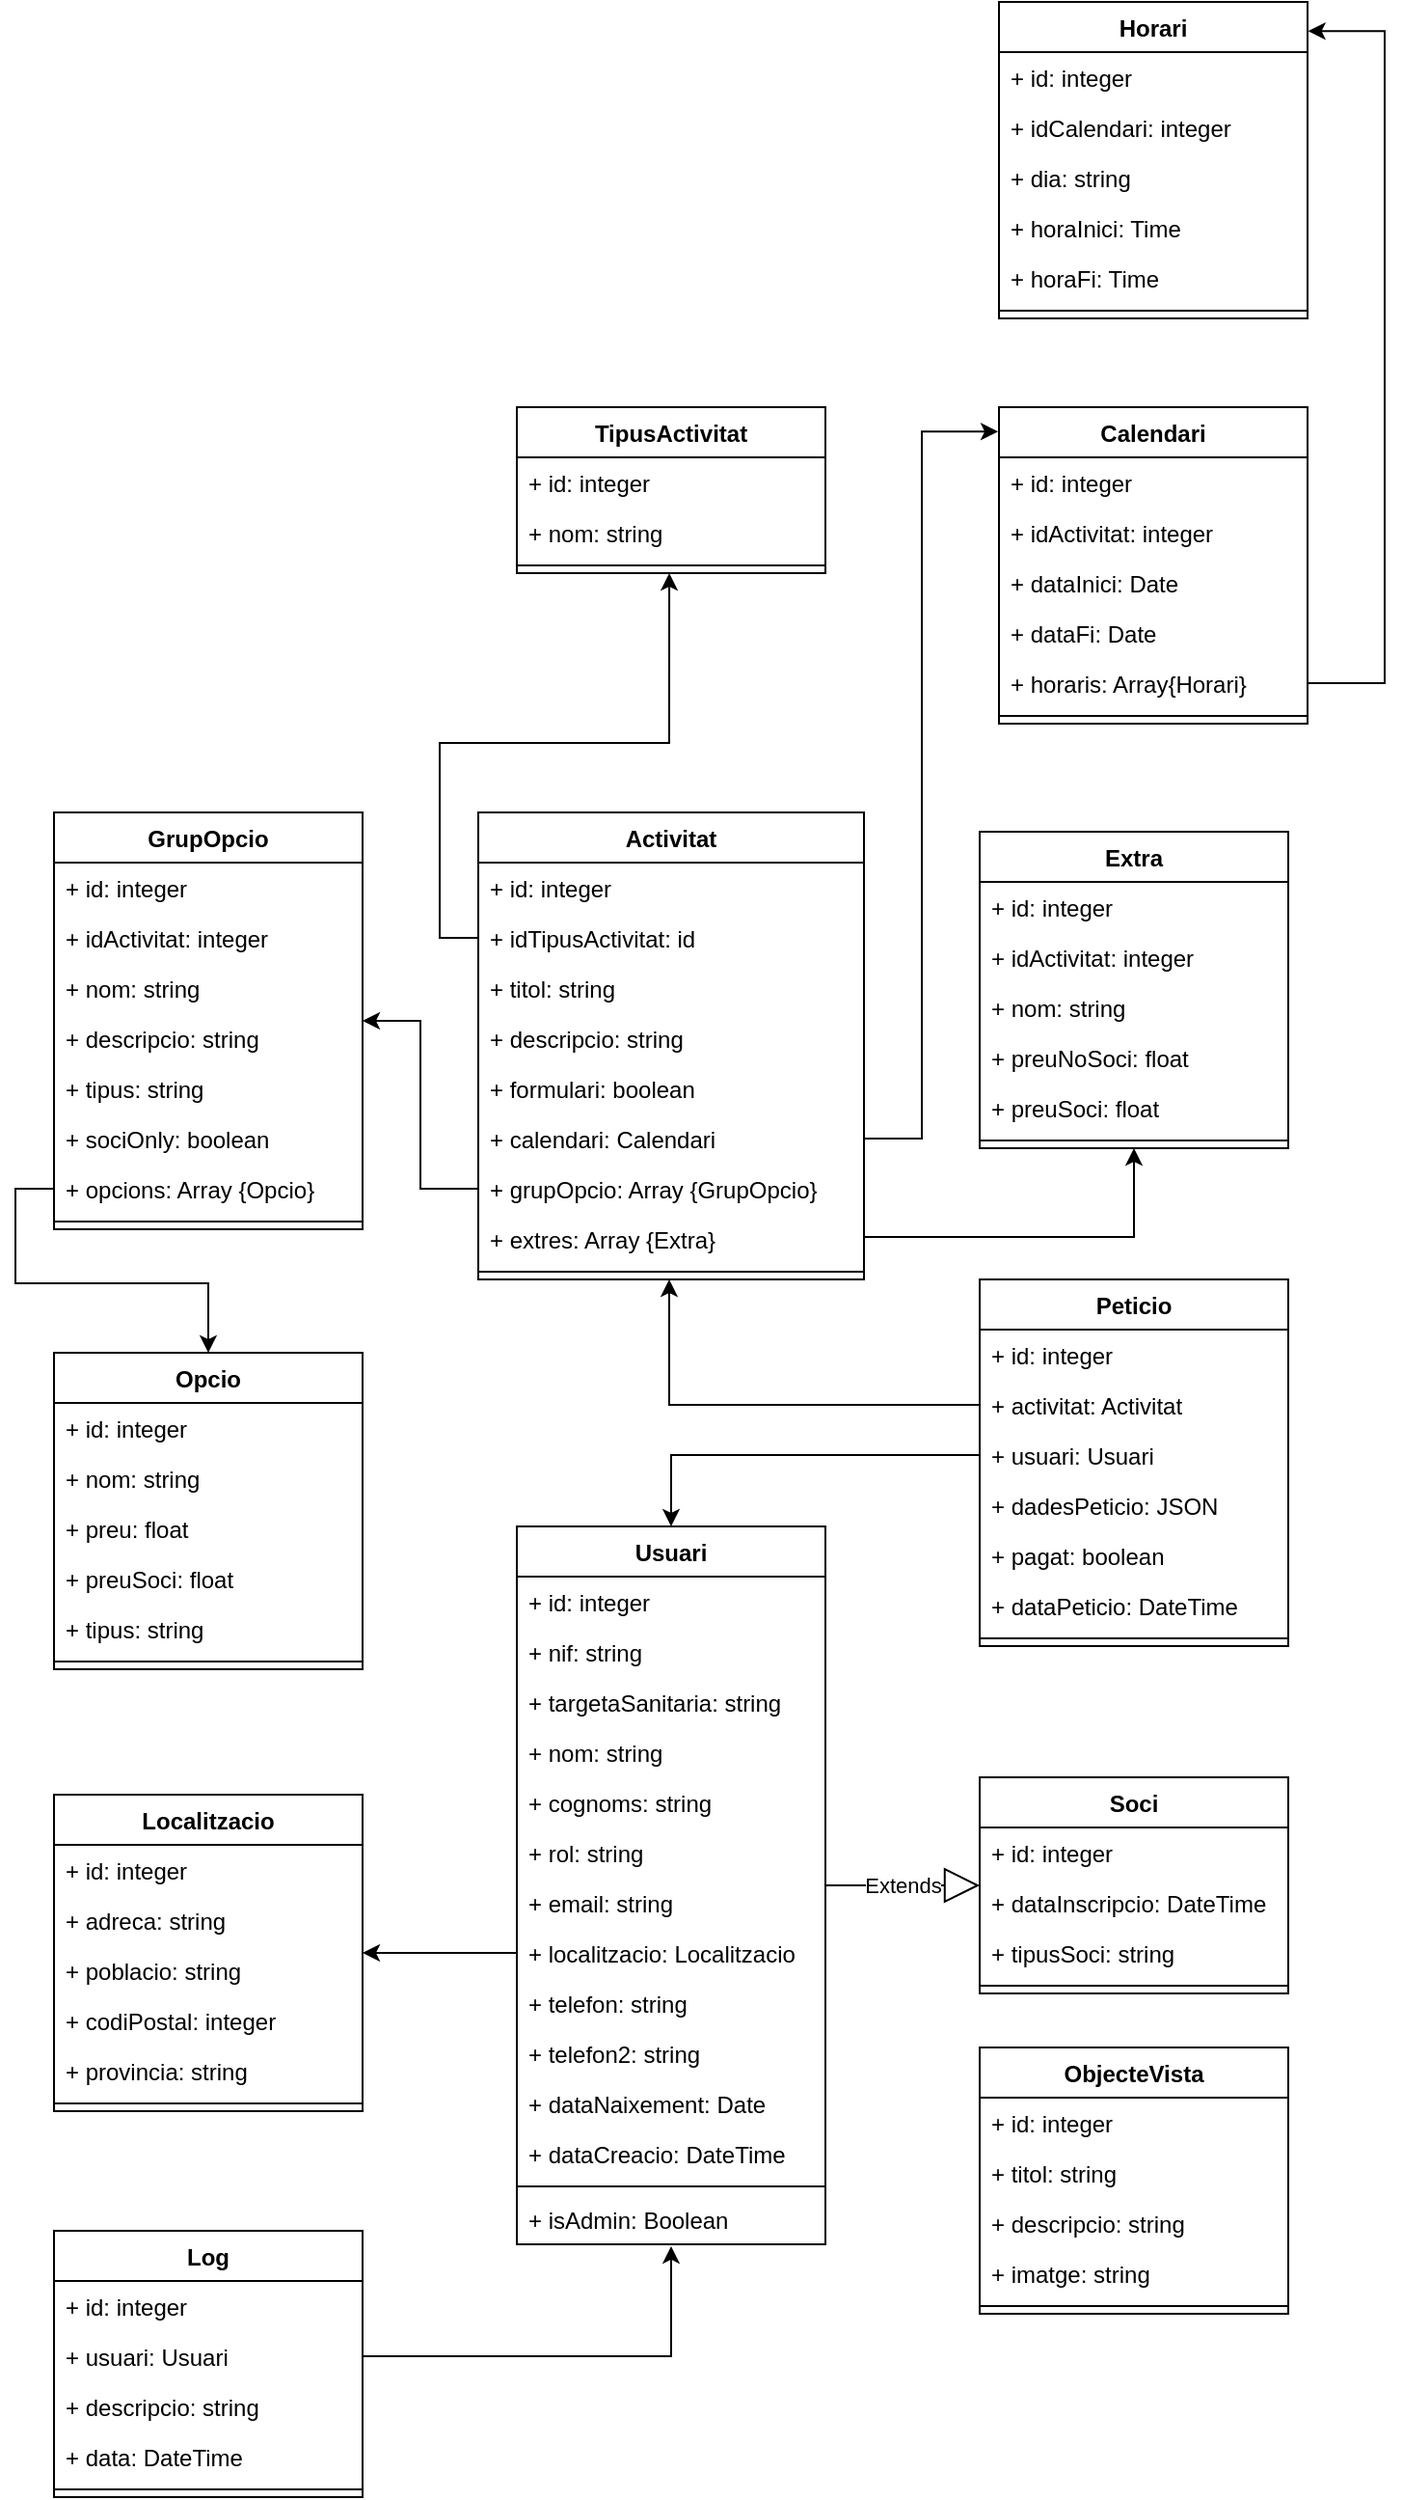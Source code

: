 <mxfile version="13.9.9" type="device"><diagram id="C5RBs43oDa-KdzZeNtuy" name="Page-1"><mxGraphModel dx="868" dy="1679" grid="1" gridSize="10" guides="1" tooltips="1" connect="1" arrows="1" fold="1" page="1" pageScale="1" pageWidth="827" pageHeight="1169" math="0" shadow="0"><root><mxCell id="WIyWlLk6GJQsqaUBKTNV-0"/><mxCell id="WIyWlLk6GJQsqaUBKTNV-1" parent="WIyWlLk6GJQsqaUBKTNV-0"/><mxCell id="FB5TcVl0J4uMK6HYRzBy-0" value="Usuari" style="swimlane;fontStyle=1;align=center;verticalAlign=top;childLayout=stackLayout;horizontal=1;startSize=26;horizontalStack=0;resizeParent=1;resizeParentMax=0;resizeLast=0;collapsible=1;marginBottom=0;" parent="WIyWlLk6GJQsqaUBKTNV-1" vertex="1"><mxGeometry x="310" y="220" width="160" height="372" as="geometry"/></mxCell><mxCell id="FB5TcVl0J4uMK6HYRzBy-1" value="+ id: integer" style="text;strokeColor=none;fillColor=none;align=left;verticalAlign=top;spacingLeft=4;spacingRight=4;overflow=hidden;rotatable=0;points=[[0,0.5],[1,0.5]];portConstraint=eastwest;" parent="FB5TcVl0J4uMK6HYRzBy-0" vertex="1"><mxGeometry y="26" width="160" height="26" as="geometry"/></mxCell><mxCell id="0hlIqBvC1NR41ftNP_-T-0" value="+ nif: string" style="text;strokeColor=none;fillColor=none;align=left;verticalAlign=top;spacingLeft=4;spacingRight=4;overflow=hidden;rotatable=0;points=[[0,0.5],[1,0.5]];portConstraint=eastwest;" vertex="1" parent="FB5TcVl0J4uMK6HYRzBy-0"><mxGeometry y="52" width="160" height="26" as="geometry"/></mxCell><mxCell id="0hlIqBvC1NR41ftNP_-T-2" value="+ targetaSanitaria: string" style="text;strokeColor=none;fillColor=none;align=left;verticalAlign=top;spacingLeft=4;spacingRight=4;overflow=hidden;rotatable=0;points=[[0,0.5],[1,0.5]];portConstraint=eastwest;" vertex="1" parent="FB5TcVl0J4uMK6HYRzBy-0"><mxGeometry y="78" width="160" height="26" as="geometry"/></mxCell><mxCell id="0hlIqBvC1NR41ftNP_-T-1" value="+ nom: string" style="text;strokeColor=none;fillColor=none;align=left;verticalAlign=top;spacingLeft=4;spacingRight=4;overflow=hidden;rotatable=0;points=[[0,0.5],[1,0.5]];portConstraint=eastwest;" vertex="1" parent="FB5TcVl0J4uMK6HYRzBy-0"><mxGeometry y="104" width="160" height="26" as="geometry"/></mxCell><mxCell id="0hlIqBvC1NR41ftNP_-T-3" value="+ cognoms: string" style="text;strokeColor=none;fillColor=none;align=left;verticalAlign=top;spacingLeft=4;spacingRight=4;overflow=hidden;rotatable=0;points=[[0,0.5],[1,0.5]];portConstraint=eastwest;" vertex="1" parent="FB5TcVl0J4uMK6HYRzBy-0"><mxGeometry y="130" width="160" height="26" as="geometry"/></mxCell><mxCell id="0hlIqBvC1NR41ftNP_-T-9" value="+ rol: string" style="text;strokeColor=none;fillColor=none;align=left;verticalAlign=top;spacingLeft=4;spacingRight=4;overflow=hidden;rotatable=0;points=[[0,0.5],[1,0.5]];portConstraint=eastwest;" vertex="1" parent="FB5TcVl0J4uMK6HYRzBy-0"><mxGeometry y="156" width="160" height="26" as="geometry"/></mxCell><mxCell id="0hlIqBvC1NR41ftNP_-T-10" value="+ email: string" style="text;strokeColor=none;fillColor=none;align=left;verticalAlign=top;spacingLeft=4;spacingRight=4;overflow=hidden;rotatable=0;points=[[0,0.5],[1,0.5]];portConstraint=eastwest;" vertex="1" parent="FB5TcVl0J4uMK6HYRzBy-0"><mxGeometry y="182" width="160" height="26" as="geometry"/></mxCell><mxCell id="0hlIqBvC1NR41ftNP_-T-4" value="+ localitzacio: Localitzacio" style="text;strokeColor=none;fillColor=none;align=left;verticalAlign=top;spacingLeft=4;spacingRight=4;overflow=hidden;rotatable=0;points=[[0,0.5],[1,0.5]];portConstraint=eastwest;" vertex="1" parent="FB5TcVl0J4uMK6HYRzBy-0"><mxGeometry y="208" width="160" height="26" as="geometry"/></mxCell><mxCell id="0hlIqBvC1NR41ftNP_-T-5" value="+ telefon: string" style="text;strokeColor=none;fillColor=none;align=left;verticalAlign=top;spacingLeft=4;spacingRight=4;overflow=hidden;rotatable=0;points=[[0,0.5],[1,0.5]];portConstraint=eastwest;" vertex="1" parent="FB5TcVl0J4uMK6HYRzBy-0"><mxGeometry y="234" width="160" height="26" as="geometry"/></mxCell><mxCell id="0hlIqBvC1NR41ftNP_-T-6" value="+ telefon2: string" style="text;strokeColor=none;fillColor=none;align=left;verticalAlign=top;spacingLeft=4;spacingRight=4;overflow=hidden;rotatable=0;points=[[0,0.5],[1,0.5]];portConstraint=eastwest;" vertex="1" parent="FB5TcVl0J4uMK6HYRzBy-0"><mxGeometry y="260" width="160" height="26" as="geometry"/></mxCell><mxCell id="0hlIqBvC1NR41ftNP_-T-7" value="+ dataNaixement: Date" style="text;strokeColor=none;fillColor=none;align=left;verticalAlign=top;spacingLeft=4;spacingRight=4;overflow=hidden;rotatable=0;points=[[0,0.5],[1,0.5]];portConstraint=eastwest;" vertex="1" parent="FB5TcVl0J4uMK6HYRzBy-0"><mxGeometry y="286" width="160" height="26" as="geometry"/></mxCell><mxCell id="0hlIqBvC1NR41ftNP_-T-8" value="+ dataCreacio: DateTime" style="text;strokeColor=none;fillColor=none;align=left;verticalAlign=top;spacingLeft=4;spacingRight=4;overflow=hidden;rotatable=0;points=[[0,0.5],[1,0.5]];portConstraint=eastwest;" vertex="1" parent="FB5TcVl0J4uMK6HYRzBy-0"><mxGeometry y="312" width="160" height="26" as="geometry"/></mxCell><mxCell id="FB5TcVl0J4uMK6HYRzBy-2" value="" style="line;strokeWidth=1;fillColor=none;align=left;verticalAlign=middle;spacingTop=-1;spacingLeft=3;spacingRight=3;rotatable=0;labelPosition=right;points=[];portConstraint=eastwest;" parent="FB5TcVl0J4uMK6HYRzBy-0" vertex="1"><mxGeometry y="338" width="160" height="8" as="geometry"/></mxCell><mxCell id="0hlIqBvC1NR41ftNP_-T-11" value="+ isAdmin: Boolean" style="text;strokeColor=none;fillColor=none;align=left;verticalAlign=top;spacingLeft=4;spacingRight=4;overflow=hidden;rotatable=0;points=[[0,0.5],[1,0.5]];portConstraint=eastwest;" vertex="1" parent="FB5TcVl0J4uMK6HYRzBy-0"><mxGeometry y="346" width="160" height="26" as="geometry"/></mxCell><mxCell id="0hlIqBvC1NR41ftNP_-T-12" value="Localitzacio" style="swimlane;fontStyle=1;align=center;verticalAlign=top;childLayout=stackLayout;horizontal=1;startSize=26;horizontalStack=0;resizeParent=1;resizeParentMax=0;resizeLast=0;collapsible=1;marginBottom=0;" vertex="1" parent="WIyWlLk6GJQsqaUBKTNV-1"><mxGeometry x="70" y="359" width="160" height="164" as="geometry"/></mxCell><mxCell id="0hlIqBvC1NR41ftNP_-T-13" value="+ id: integer" style="text;strokeColor=none;fillColor=none;align=left;verticalAlign=top;spacingLeft=4;spacingRight=4;overflow=hidden;rotatable=0;points=[[0,0.5],[1,0.5]];portConstraint=eastwest;" vertex="1" parent="0hlIqBvC1NR41ftNP_-T-12"><mxGeometry y="26" width="160" height="26" as="geometry"/></mxCell><mxCell id="0hlIqBvC1NR41ftNP_-T-17" value="+ adreca: string" style="text;strokeColor=none;fillColor=none;align=left;verticalAlign=top;spacingLeft=4;spacingRight=4;overflow=hidden;rotatable=0;points=[[0,0.5],[1,0.5]];portConstraint=eastwest;" vertex="1" parent="0hlIqBvC1NR41ftNP_-T-12"><mxGeometry y="52" width="160" height="26" as="geometry"/></mxCell><mxCell id="0hlIqBvC1NR41ftNP_-T-21" value="+ poblacio: string" style="text;strokeColor=none;fillColor=none;align=left;verticalAlign=top;spacingLeft=4;spacingRight=4;overflow=hidden;rotatable=0;points=[[0,0.5],[1,0.5]];portConstraint=eastwest;" vertex="1" parent="0hlIqBvC1NR41ftNP_-T-12"><mxGeometry y="78" width="160" height="26" as="geometry"/></mxCell><mxCell id="0hlIqBvC1NR41ftNP_-T-22" value="+ codiPostal: integer " style="text;strokeColor=none;fillColor=none;align=left;verticalAlign=top;spacingLeft=4;spacingRight=4;overflow=hidden;rotatable=0;points=[[0,0.5],[1,0.5]];portConstraint=eastwest;" vertex="1" parent="0hlIqBvC1NR41ftNP_-T-12"><mxGeometry y="104" width="160" height="26" as="geometry"/></mxCell><mxCell id="0hlIqBvC1NR41ftNP_-T-23" value="+ provincia: string" style="text;strokeColor=none;fillColor=none;align=left;verticalAlign=top;spacingLeft=4;spacingRight=4;overflow=hidden;rotatable=0;points=[[0,0.5],[1,0.5]];portConstraint=eastwest;" vertex="1" parent="0hlIqBvC1NR41ftNP_-T-12"><mxGeometry y="130" width="160" height="26" as="geometry"/></mxCell><mxCell id="0hlIqBvC1NR41ftNP_-T-25" value="" style="line;strokeWidth=1;fillColor=none;align=left;verticalAlign=middle;spacingTop=-1;spacingLeft=3;spacingRight=3;rotatable=0;labelPosition=right;points=[];portConstraint=eastwest;" vertex="1" parent="0hlIqBvC1NR41ftNP_-T-12"><mxGeometry y="156" width="160" height="8" as="geometry"/></mxCell><mxCell id="0hlIqBvC1NR41ftNP_-T-27" value="" style="endArrow=classic;html=1;" edge="1" parent="WIyWlLk6GJQsqaUBKTNV-1" source="0hlIqBvC1NR41ftNP_-T-4" target="0hlIqBvC1NR41ftNP_-T-12"><mxGeometry width="50" height="50" relative="1" as="geometry"><mxPoint x="450" y="560" as="sourcePoint"/><mxPoint x="500" y="510" as="targetPoint"/></mxGeometry></mxCell><mxCell id="0hlIqBvC1NR41ftNP_-T-28" value="Peticio" style="swimlane;fontStyle=1;align=center;verticalAlign=top;childLayout=stackLayout;horizontal=1;startSize=26;horizontalStack=0;resizeParent=1;resizeParentMax=0;resizeLast=0;collapsible=1;marginBottom=0;" vertex="1" parent="WIyWlLk6GJQsqaUBKTNV-1"><mxGeometry x="550" y="92" width="160" height="190" as="geometry"/></mxCell><mxCell id="0hlIqBvC1NR41ftNP_-T-29" value="+ id: integer" style="text;strokeColor=none;fillColor=none;align=left;verticalAlign=top;spacingLeft=4;spacingRight=4;overflow=hidden;rotatable=0;points=[[0,0.5],[1,0.5]];portConstraint=eastwest;" vertex="1" parent="0hlIqBvC1NR41ftNP_-T-28"><mxGeometry y="26" width="160" height="26" as="geometry"/></mxCell><mxCell id="0hlIqBvC1NR41ftNP_-T-31" value="+ activitat: Activitat" style="text;strokeColor=none;fillColor=none;align=left;verticalAlign=top;spacingLeft=4;spacingRight=4;overflow=hidden;rotatable=0;points=[[0,0.5],[1,0.5]];portConstraint=eastwest;" vertex="1" parent="0hlIqBvC1NR41ftNP_-T-28"><mxGeometry y="52" width="160" height="26" as="geometry"/></mxCell><mxCell id="0hlIqBvC1NR41ftNP_-T-30" value="+ usuari: Usuari" style="text;strokeColor=none;fillColor=none;align=left;verticalAlign=top;spacingLeft=4;spacingRight=4;overflow=hidden;rotatable=0;points=[[0,0.5],[1,0.5]];portConstraint=eastwest;" vertex="1" parent="0hlIqBvC1NR41ftNP_-T-28"><mxGeometry y="78" width="160" height="26" as="geometry"/></mxCell><mxCell id="0hlIqBvC1NR41ftNP_-T-32" value="+ dadesPeticio: JSON" style="text;strokeColor=none;fillColor=none;align=left;verticalAlign=top;spacingLeft=4;spacingRight=4;overflow=hidden;rotatable=0;points=[[0,0.5],[1,0.5]];portConstraint=eastwest;" vertex="1" parent="0hlIqBvC1NR41ftNP_-T-28"><mxGeometry y="104" width="160" height="26" as="geometry"/></mxCell><mxCell id="0hlIqBvC1NR41ftNP_-T-42" value="+ pagat: boolean" style="text;strokeColor=none;fillColor=none;align=left;verticalAlign=top;spacingLeft=4;spacingRight=4;overflow=hidden;rotatable=0;points=[[0,0.5],[1,0.5]];portConstraint=eastwest;" vertex="1" parent="0hlIqBvC1NR41ftNP_-T-28"><mxGeometry y="130" width="160" height="26" as="geometry"/></mxCell><mxCell id="0hlIqBvC1NR41ftNP_-T-33" value="+ dataPeticio: DateTime" style="text;strokeColor=none;fillColor=none;align=left;verticalAlign=top;spacingLeft=4;spacingRight=4;overflow=hidden;rotatable=0;points=[[0,0.5],[1,0.5]];portConstraint=eastwest;" vertex="1" parent="0hlIqBvC1NR41ftNP_-T-28"><mxGeometry y="156" width="160" height="26" as="geometry"/></mxCell><mxCell id="0hlIqBvC1NR41ftNP_-T-34" value="" style="line;strokeWidth=1;fillColor=none;align=left;verticalAlign=middle;spacingTop=-1;spacingLeft=3;spacingRight=3;rotatable=0;labelPosition=right;points=[];portConstraint=eastwest;" vertex="1" parent="0hlIqBvC1NR41ftNP_-T-28"><mxGeometry y="182" width="160" height="8" as="geometry"/></mxCell><mxCell id="0hlIqBvC1NR41ftNP_-T-35" value="Opcio" style="swimlane;fontStyle=1;align=center;verticalAlign=top;childLayout=stackLayout;horizontal=1;startSize=26;horizontalStack=0;resizeParent=1;resizeParentMax=0;resizeLast=0;collapsible=1;marginBottom=0;" vertex="1" parent="WIyWlLk6GJQsqaUBKTNV-1"><mxGeometry x="70" y="130" width="160" height="164" as="geometry"/></mxCell><mxCell id="0hlIqBvC1NR41ftNP_-T-36" value="+ id: integer" style="text;strokeColor=none;fillColor=none;align=left;verticalAlign=top;spacingLeft=4;spacingRight=4;overflow=hidden;rotatable=0;points=[[0,0.5],[1,0.5]];portConstraint=eastwest;" vertex="1" parent="0hlIqBvC1NR41ftNP_-T-35"><mxGeometry y="26" width="160" height="26" as="geometry"/></mxCell><mxCell id="0hlIqBvC1NR41ftNP_-T-37" value="+ nom: string" style="text;strokeColor=none;fillColor=none;align=left;verticalAlign=top;spacingLeft=4;spacingRight=4;overflow=hidden;rotatable=0;points=[[0,0.5],[1,0.5]];portConstraint=eastwest;" vertex="1" parent="0hlIqBvC1NR41ftNP_-T-35"><mxGeometry y="52" width="160" height="26" as="geometry"/></mxCell><mxCell id="0hlIqBvC1NR41ftNP_-T-38" value="+ preu: float" style="text;strokeColor=none;fillColor=none;align=left;verticalAlign=top;spacingLeft=4;spacingRight=4;overflow=hidden;rotatable=0;points=[[0,0.5],[1,0.5]];portConstraint=eastwest;" vertex="1" parent="0hlIqBvC1NR41ftNP_-T-35"><mxGeometry y="78" width="160" height="26" as="geometry"/></mxCell><mxCell id="0hlIqBvC1NR41ftNP_-T-39" value="+ preuSoci: float" style="text;strokeColor=none;fillColor=none;align=left;verticalAlign=top;spacingLeft=4;spacingRight=4;overflow=hidden;rotatable=0;points=[[0,0.5],[1,0.5]];portConstraint=eastwest;" vertex="1" parent="0hlIqBvC1NR41ftNP_-T-35"><mxGeometry y="104" width="160" height="26" as="geometry"/></mxCell><mxCell id="0hlIqBvC1NR41ftNP_-T-40" value="+ tipus: string" style="text;strokeColor=none;fillColor=none;align=left;verticalAlign=top;spacingLeft=4;spacingRight=4;overflow=hidden;rotatable=0;points=[[0,0.5],[1,0.5]];portConstraint=eastwest;" vertex="1" parent="0hlIqBvC1NR41ftNP_-T-35"><mxGeometry y="130" width="160" height="26" as="geometry"/></mxCell><mxCell id="0hlIqBvC1NR41ftNP_-T-41" value="" style="line;strokeWidth=1;fillColor=none;align=left;verticalAlign=middle;spacingTop=-1;spacingLeft=3;spacingRight=3;rotatable=0;labelPosition=right;points=[];portConstraint=eastwest;" vertex="1" parent="0hlIqBvC1NR41ftNP_-T-35"><mxGeometry y="156" width="160" height="8" as="geometry"/></mxCell><mxCell id="0hlIqBvC1NR41ftNP_-T-43" value="Log" style="swimlane;fontStyle=1;align=center;verticalAlign=top;childLayout=stackLayout;horizontal=1;startSize=26;horizontalStack=0;resizeParent=1;resizeParentMax=0;resizeLast=0;collapsible=1;marginBottom=0;" vertex="1" parent="WIyWlLk6GJQsqaUBKTNV-1"><mxGeometry x="70" y="585" width="160" height="138" as="geometry"/></mxCell><mxCell id="0hlIqBvC1NR41ftNP_-T-44" value="+ id: integer" style="text;strokeColor=none;fillColor=none;align=left;verticalAlign=top;spacingLeft=4;spacingRight=4;overflow=hidden;rotatable=0;points=[[0,0.5],[1,0.5]];portConstraint=eastwest;" vertex="1" parent="0hlIqBvC1NR41ftNP_-T-43"><mxGeometry y="26" width="160" height="26" as="geometry"/></mxCell><mxCell id="0hlIqBvC1NR41ftNP_-T-45" value="+ usuari: Usuari" style="text;strokeColor=none;fillColor=none;align=left;verticalAlign=top;spacingLeft=4;spacingRight=4;overflow=hidden;rotatable=0;points=[[0,0.5],[1,0.5]];portConstraint=eastwest;" vertex="1" parent="0hlIqBvC1NR41ftNP_-T-43"><mxGeometry y="52" width="160" height="26" as="geometry"/></mxCell><mxCell id="0hlIqBvC1NR41ftNP_-T-46" value="+ descripcio: string" style="text;strokeColor=none;fillColor=none;align=left;verticalAlign=top;spacingLeft=4;spacingRight=4;overflow=hidden;rotatable=0;points=[[0,0.5],[1,0.5]];portConstraint=eastwest;" vertex="1" parent="0hlIqBvC1NR41ftNP_-T-43"><mxGeometry y="78" width="160" height="26" as="geometry"/></mxCell><mxCell id="0hlIqBvC1NR41ftNP_-T-47" value="+ data: DateTime" style="text;strokeColor=none;fillColor=none;align=left;verticalAlign=top;spacingLeft=4;spacingRight=4;overflow=hidden;rotatable=0;points=[[0,0.5],[1,0.5]];portConstraint=eastwest;" vertex="1" parent="0hlIqBvC1NR41ftNP_-T-43"><mxGeometry y="104" width="160" height="26" as="geometry"/></mxCell><mxCell id="0hlIqBvC1NR41ftNP_-T-49" value="" style="line;strokeWidth=1;fillColor=none;align=left;verticalAlign=middle;spacingTop=-1;spacingLeft=3;spacingRight=3;rotatable=0;labelPosition=right;points=[];portConstraint=eastwest;" vertex="1" parent="0hlIqBvC1NR41ftNP_-T-43"><mxGeometry y="130" width="160" height="8" as="geometry"/></mxCell><mxCell id="0hlIqBvC1NR41ftNP_-T-52" value="Soci" style="swimlane;fontStyle=1;align=center;verticalAlign=top;childLayout=stackLayout;horizontal=1;startSize=26;horizontalStack=0;resizeParent=1;resizeParentMax=0;resizeLast=0;collapsible=1;marginBottom=0;" vertex="1" parent="WIyWlLk6GJQsqaUBKTNV-1"><mxGeometry x="550" y="350" width="160" height="112" as="geometry"/></mxCell><mxCell id="0hlIqBvC1NR41ftNP_-T-53" value="+ id: integer" style="text;strokeColor=none;fillColor=none;align=left;verticalAlign=top;spacingLeft=4;spacingRight=4;overflow=hidden;rotatable=0;points=[[0,0.5],[1,0.5]];portConstraint=eastwest;" vertex="1" parent="0hlIqBvC1NR41ftNP_-T-52"><mxGeometry y="26" width="160" height="26" as="geometry"/></mxCell><mxCell id="0hlIqBvC1NR41ftNP_-T-54" value="+ dataInscripcio: DateTime" style="text;strokeColor=none;fillColor=none;align=left;verticalAlign=top;spacingLeft=4;spacingRight=4;overflow=hidden;rotatable=0;points=[[0,0.5],[1,0.5]];portConstraint=eastwest;" vertex="1" parent="0hlIqBvC1NR41ftNP_-T-52"><mxGeometry y="52" width="160" height="26" as="geometry"/></mxCell><mxCell id="0hlIqBvC1NR41ftNP_-T-55" value="+ tipusSoci: string" style="text;strokeColor=none;fillColor=none;align=left;verticalAlign=top;spacingLeft=4;spacingRight=4;overflow=hidden;rotatable=0;points=[[0,0.5],[1,0.5]];portConstraint=eastwest;" vertex="1" parent="0hlIqBvC1NR41ftNP_-T-52"><mxGeometry y="78" width="160" height="26" as="geometry"/></mxCell><mxCell id="0hlIqBvC1NR41ftNP_-T-57" value="" style="line;strokeWidth=1;fillColor=none;align=left;verticalAlign=middle;spacingTop=-1;spacingLeft=3;spacingRight=3;rotatable=0;labelPosition=right;points=[];portConstraint=eastwest;" vertex="1" parent="0hlIqBvC1NR41ftNP_-T-52"><mxGeometry y="104" width="160" height="8" as="geometry"/></mxCell><mxCell id="0hlIqBvC1NR41ftNP_-T-58" value="Extends" style="endArrow=block;endSize=16;endFill=0;html=1;" edge="1" parent="WIyWlLk6GJQsqaUBKTNV-1" source="FB5TcVl0J4uMK6HYRzBy-0" target="0hlIqBvC1NR41ftNP_-T-52"><mxGeometry width="160" relative="1" as="geometry"><mxPoint x="490" y="330" as="sourcePoint"/><mxPoint x="650" y="330" as="targetPoint"/></mxGeometry></mxCell><mxCell id="0hlIqBvC1NR41ftNP_-T-59" value="ObjecteVista" style="swimlane;fontStyle=1;align=center;verticalAlign=top;childLayout=stackLayout;horizontal=1;startSize=26;horizontalStack=0;resizeParent=1;resizeParentMax=0;resizeLast=0;collapsible=1;marginBottom=0;" vertex="1" parent="WIyWlLk6GJQsqaUBKTNV-1"><mxGeometry x="550" y="490" width="160" height="138" as="geometry"/></mxCell><mxCell id="0hlIqBvC1NR41ftNP_-T-60" value="+ id: integer" style="text;strokeColor=none;fillColor=none;align=left;verticalAlign=top;spacingLeft=4;spacingRight=4;overflow=hidden;rotatable=0;points=[[0,0.5],[1,0.5]];portConstraint=eastwest;" vertex="1" parent="0hlIqBvC1NR41ftNP_-T-59"><mxGeometry y="26" width="160" height="26" as="geometry"/></mxCell><mxCell id="0hlIqBvC1NR41ftNP_-T-61" value="+ titol: string" style="text;strokeColor=none;fillColor=none;align=left;verticalAlign=top;spacingLeft=4;spacingRight=4;overflow=hidden;rotatable=0;points=[[0,0.5],[1,0.5]];portConstraint=eastwest;" vertex="1" parent="0hlIqBvC1NR41ftNP_-T-59"><mxGeometry y="52" width="160" height="26" as="geometry"/></mxCell><mxCell id="0hlIqBvC1NR41ftNP_-T-62" value="+ descripcio: string" style="text;strokeColor=none;fillColor=none;align=left;verticalAlign=top;spacingLeft=4;spacingRight=4;overflow=hidden;rotatable=0;points=[[0,0.5],[1,0.5]];portConstraint=eastwest;" vertex="1" parent="0hlIqBvC1NR41ftNP_-T-59"><mxGeometry y="78" width="160" height="26" as="geometry"/></mxCell><mxCell id="0hlIqBvC1NR41ftNP_-T-63" value="+ imatge: string" style="text;strokeColor=none;fillColor=none;align=left;verticalAlign=top;spacingLeft=4;spacingRight=4;overflow=hidden;rotatable=0;points=[[0,0.5],[1,0.5]];portConstraint=eastwest;" vertex="1" parent="0hlIqBvC1NR41ftNP_-T-59"><mxGeometry y="104" width="160" height="26" as="geometry"/></mxCell><mxCell id="0hlIqBvC1NR41ftNP_-T-64" value="" style="line;strokeWidth=1;fillColor=none;align=left;verticalAlign=middle;spacingTop=-1;spacingLeft=3;spacingRight=3;rotatable=0;labelPosition=right;points=[];portConstraint=eastwest;" vertex="1" parent="0hlIqBvC1NR41ftNP_-T-59"><mxGeometry y="130" width="160" height="8" as="geometry"/></mxCell><mxCell id="0hlIqBvC1NR41ftNP_-T-65" value="Activitat" style="swimlane;fontStyle=1;align=center;verticalAlign=top;childLayout=stackLayout;horizontal=1;startSize=26;horizontalStack=0;resizeParent=1;resizeParentMax=0;resizeLast=0;collapsible=1;marginBottom=0;" vertex="1" parent="WIyWlLk6GJQsqaUBKTNV-1"><mxGeometry x="290" y="-150" width="200" height="242" as="geometry"/></mxCell><mxCell id="0hlIqBvC1NR41ftNP_-T-66" value="+ id: integer" style="text;strokeColor=none;fillColor=none;align=left;verticalAlign=top;spacingLeft=4;spacingRight=4;overflow=hidden;rotatable=0;points=[[0,0.5],[1,0.5]];portConstraint=eastwest;" vertex="1" parent="0hlIqBvC1NR41ftNP_-T-65"><mxGeometry y="26" width="200" height="26" as="geometry"/></mxCell><mxCell id="0hlIqBvC1NR41ftNP_-T-67" value="+ idTipusActivitat: id" style="text;strokeColor=none;fillColor=none;align=left;verticalAlign=top;spacingLeft=4;spacingRight=4;overflow=hidden;rotatable=0;points=[[0,0.5],[1,0.5]];portConstraint=eastwest;" vertex="1" parent="0hlIqBvC1NR41ftNP_-T-65"><mxGeometry y="52" width="200" height="26" as="geometry"/></mxCell><mxCell id="0hlIqBvC1NR41ftNP_-T-68" value="+ titol: string" style="text;strokeColor=none;fillColor=none;align=left;verticalAlign=top;spacingLeft=4;spacingRight=4;overflow=hidden;rotatable=0;points=[[0,0.5],[1,0.5]];portConstraint=eastwest;" vertex="1" parent="0hlIqBvC1NR41ftNP_-T-65"><mxGeometry y="78" width="200" height="26" as="geometry"/></mxCell><mxCell id="0hlIqBvC1NR41ftNP_-T-69" value="+ descripcio: string" style="text;strokeColor=none;fillColor=none;align=left;verticalAlign=top;spacingLeft=4;spacingRight=4;overflow=hidden;rotatable=0;points=[[0,0.5],[1,0.5]];portConstraint=eastwest;" vertex="1" parent="0hlIqBvC1NR41ftNP_-T-65"><mxGeometry y="104" width="200" height="26" as="geometry"/></mxCell><mxCell id="0hlIqBvC1NR41ftNP_-T-70" value="+ formulari: boolean" style="text;strokeColor=none;fillColor=none;align=left;verticalAlign=top;spacingLeft=4;spacingRight=4;overflow=hidden;rotatable=0;points=[[0,0.5],[1,0.5]];portConstraint=eastwest;" vertex="1" parent="0hlIqBvC1NR41ftNP_-T-65"><mxGeometry y="130" width="200" height="26" as="geometry"/></mxCell><mxCell id="0hlIqBvC1NR41ftNP_-T-72" value="+ calendari: Calendari" style="text;strokeColor=none;fillColor=none;align=left;verticalAlign=top;spacingLeft=4;spacingRight=4;overflow=hidden;rotatable=0;points=[[0,0.5],[1,0.5]];portConstraint=eastwest;" vertex="1" parent="0hlIqBvC1NR41ftNP_-T-65"><mxGeometry y="156" width="200" height="26" as="geometry"/></mxCell><mxCell id="0hlIqBvC1NR41ftNP_-T-73" value="+ grupOpcio: Array {GrupOpcio}" style="text;strokeColor=none;fillColor=none;align=left;verticalAlign=top;spacingLeft=4;spacingRight=4;overflow=hidden;rotatable=0;points=[[0,0.5],[1,0.5]];portConstraint=eastwest;" vertex="1" parent="0hlIqBvC1NR41ftNP_-T-65"><mxGeometry y="182" width="200" height="26" as="geometry"/></mxCell><mxCell id="0hlIqBvC1NR41ftNP_-T-74" value="+ extres: Array {Extra}" style="text;strokeColor=none;fillColor=none;align=left;verticalAlign=top;spacingLeft=4;spacingRight=4;overflow=hidden;rotatable=0;points=[[0,0.5],[1,0.5]];portConstraint=eastwest;" vertex="1" parent="0hlIqBvC1NR41ftNP_-T-65"><mxGeometry y="208" width="200" height="26" as="geometry"/></mxCell><mxCell id="0hlIqBvC1NR41ftNP_-T-71" value="" style="line;strokeWidth=1;fillColor=none;align=left;verticalAlign=middle;spacingTop=-1;spacingLeft=3;spacingRight=3;rotatable=0;labelPosition=right;points=[];portConstraint=eastwest;" vertex="1" parent="0hlIqBvC1NR41ftNP_-T-65"><mxGeometry y="234" width="200" height="8" as="geometry"/></mxCell><mxCell id="0hlIqBvC1NR41ftNP_-T-75" value="Extra" style="swimlane;fontStyle=1;align=center;verticalAlign=top;childLayout=stackLayout;horizontal=1;startSize=26;horizontalStack=0;resizeParent=1;resizeParentMax=0;resizeLast=0;collapsible=1;marginBottom=0;" vertex="1" parent="WIyWlLk6GJQsqaUBKTNV-1"><mxGeometry x="550" y="-140" width="160" height="164" as="geometry"/></mxCell><mxCell id="0hlIqBvC1NR41ftNP_-T-76" value="+ id: integer" style="text;strokeColor=none;fillColor=none;align=left;verticalAlign=top;spacingLeft=4;spacingRight=4;overflow=hidden;rotatable=0;points=[[0,0.5],[1,0.5]];portConstraint=eastwest;" vertex="1" parent="0hlIqBvC1NR41ftNP_-T-75"><mxGeometry y="26" width="160" height="26" as="geometry"/></mxCell><mxCell id="0hlIqBvC1NR41ftNP_-T-77" value="+ idActivitat: integer" style="text;strokeColor=none;fillColor=none;align=left;verticalAlign=top;spacingLeft=4;spacingRight=4;overflow=hidden;rotatable=0;points=[[0,0.5],[1,0.5]];portConstraint=eastwest;" vertex="1" parent="0hlIqBvC1NR41ftNP_-T-75"><mxGeometry y="52" width="160" height="26" as="geometry"/></mxCell><mxCell id="0hlIqBvC1NR41ftNP_-T-78" value="+ nom: string" style="text;strokeColor=none;fillColor=none;align=left;verticalAlign=top;spacingLeft=4;spacingRight=4;overflow=hidden;rotatable=0;points=[[0,0.5],[1,0.5]];portConstraint=eastwest;" vertex="1" parent="0hlIqBvC1NR41ftNP_-T-75"><mxGeometry y="78" width="160" height="26" as="geometry"/></mxCell><mxCell id="0hlIqBvC1NR41ftNP_-T-80" value="+ preuNoSoci: float" style="text;strokeColor=none;fillColor=none;align=left;verticalAlign=top;spacingLeft=4;spacingRight=4;overflow=hidden;rotatable=0;points=[[0,0.5],[1,0.5]];portConstraint=eastwest;" vertex="1" parent="0hlIqBvC1NR41ftNP_-T-75"><mxGeometry y="104" width="160" height="26" as="geometry"/></mxCell><mxCell id="0hlIqBvC1NR41ftNP_-T-79" value="+ preuSoci: float" style="text;strokeColor=none;fillColor=none;align=left;verticalAlign=top;spacingLeft=4;spacingRight=4;overflow=hidden;rotatable=0;points=[[0,0.5],[1,0.5]];portConstraint=eastwest;" vertex="1" parent="0hlIqBvC1NR41ftNP_-T-75"><mxGeometry y="130" width="160" height="26" as="geometry"/></mxCell><mxCell id="0hlIqBvC1NR41ftNP_-T-81" value="" style="line;strokeWidth=1;fillColor=none;align=left;verticalAlign=middle;spacingTop=-1;spacingLeft=3;spacingRight=3;rotatable=0;labelPosition=right;points=[];portConstraint=eastwest;" vertex="1" parent="0hlIqBvC1NR41ftNP_-T-75"><mxGeometry y="156" width="160" height="8" as="geometry"/></mxCell><mxCell id="0hlIqBvC1NR41ftNP_-T-89" value="GrupOpcio" style="swimlane;fontStyle=1;align=center;verticalAlign=top;childLayout=stackLayout;horizontal=1;startSize=26;horizontalStack=0;resizeParent=1;resizeParentMax=0;resizeLast=0;collapsible=1;marginBottom=0;" vertex="1" parent="WIyWlLk6GJQsqaUBKTNV-1"><mxGeometry x="70" y="-150" width="160" height="216" as="geometry"/></mxCell><mxCell id="0hlIqBvC1NR41ftNP_-T-90" value="+ id: integer" style="text;strokeColor=none;fillColor=none;align=left;verticalAlign=top;spacingLeft=4;spacingRight=4;overflow=hidden;rotatable=0;points=[[0,0.5],[1,0.5]];portConstraint=eastwest;" vertex="1" parent="0hlIqBvC1NR41ftNP_-T-89"><mxGeometry y="26" width="160" height="26" as="geometry"/></mxCell><mxCell id="0hlIqBvC1NR41ftNP_-T-91" value="+ idActivitat: integer" style="text;strokeColor=none;fillColor=none;align=left;verticalAlign=top;spacingLeft=4;spacingRight=4;overflow=hidden;rotatable=0;points=[[0,0.5],[1,0.5]];portConstraint=eastwest;" vertex="1" parent="0hlIqBvC1NR41ftNP_-T-89"><mxGeometry y="52" width="160" height="26" as="geometry"/></mxCell><mxCell id="0hlIqBvC1NR41ftNP_-T-92" value="+ nom: string" style="text;strokeColor=none;fillColor=none;align=left;verticalAlign=top;spacingLeft=4;spacingRight=4;overflow=hidden;rotatable=0;points=[[0,0.5],[1,0.5]];portConstraint=eastwest;" vertex="1" parent="0hlIqBvC1NR41ftNP_-T-89"><mxGeometry y="78" width="160" height="26" as="geometry"/></mxCell><mxCell id="0hlIqBvC1NR41ftNP_-T-93" value="+ descripcio: string" style="text;strokeColor=none;fillColor=none;align=left;verticalAlign=top;spacingLeft=4;spacingRight=4;overflow=hidden;rotatable=0;points=[[0,0.5],[1,0.5]];portConstraint=eastwest;" vertex="1" parent="0hlIqBvC1NR41ftNP_-T-89"><mxGeometry y="104" width="160" height="26" as="geometry"/></mxCell><mxCell id="0hlIqBvC1NR41ftNP_-T-94" value="+ tipus: string" style="text;strokeColor=none;fillColor=none;align=left;verticalAlign=top;spacingLeft=4;spacingRight=4;overflow=hidden;rotatable=0;points=[[0,0.5],[1,0.5]];portConstraint=eastwest;" vertex="1" parent="0hlIqBvC1NR41ftNP_-T-89"><mxGeometry y="130" width="160" height="26" as="geometry"/></mxCell><mxCell id="0hlIqBvC1NR41ftNP_-T-97" value="+ sociOnly: boolean" style="text;strokeColor=none;fillColor=none;align=left;verticalAlign=top;spacingLeft=4;spacingRight=4;overflow=hidden;rotatable=0;points=[[0,0.5],[1,0.5]];portConstraint=eastwest;" vertex="1" parent="0hlIqBvC1NR41ftNP_-T-89"><mxGeometry y="156" width="160" height="26" as="geometry"/></mxCell><mxCell id="0hlIqBvC1NR41ftNP_-T-98" value="+ opcions: Array {Opcio}" style="text;strokeColor=none;fillColor=none;align=left;verticalAlign=top;spacingLeft=4;spacingRight=4;overflow=hidden;rotatable=0;points=[[0,0.5],[1,0.5]];portConstraint=eastwest;" vertex="1" parent="0hlIqBvC1NR41ftNP_-T-89"><mxGeometry y="182" width="160" height="26" as="geometry"/></mxCell><mxCell id="0hlIqBvC1NR41ftNP_-T-95" value="" style="line;strokeWidth=1;fillColor=none;align=left;verticalAlign=middle;spacingTop=-1;spacingLeft=3;spacingRight=3;rotatable=0;labelPosition=right;points=[];portConstraint=eastwest;" vertex="1" parent="0hlIqBvC1NR41ftNP_-T-89"><mxGeometry y="208" width="160" height="8" as="geometry"/></mxCell><mxCell id="0hlIqBvC1NR41ftNP_-T-100" style="edgeStyle=orthogonalEdgeStyle;rounded=0;orthogonalLoop=1;jettySize=auto;html=1;exitX=0;exitY=0.5;exitDx=0;exitDy=0;" edge="1" parent="WIyWlLk6GJQsqaUBKTNV-1" source="0hlIqBvC1NR41ftNP_-T-73" target="0hlIqBvC1NR41ftNP_-T-89"><mxGeometry relative="1" as="geometry"/></mxCell><mxCell id="0hlIqBvC1NR41ftNP_-T-101" style="edgeStyle=orthogonalEdgeStyle;rounded=0;orthogonalLoop=1;jettySize=auto;html=1;exitX=1;exitY=0.5;exitDx=0;exitDy=0;" edge="1" parent="WIyWlLk6GJQsqaUBKTNV-1" source="0hlIqBvC1NR41ftNP_-T-74" target="0hlIqBvC1NR41ftNP_-T-75"><mxGeometry relative="1" as="geometry"><Array as="points"><mxPoint x="490" y="70"/><mxPoint x="630" y="70"/></Array></mxGeometry></mxCell><mxCell id="0hlIqBvC1NR41ftNP_-T-102" style="edgeStyle=orthogonalEdgeStyle;rounded=0;orthogonalLoop=1;jettySize=auto;html=1;exitX=0;exitY=0.5;exitDx=0;exitDy=0;entryX=0.5;entryY=0;entryDx=0;entryDy=0;" edge="1" parent="WIyWlLk6GJQsqaUBKTNV-1" source="0hlIqBvC1NR41ftNP_-T-30" target="FB5TcVl0J4uMK6HYRzBy-0"><mxGeometry relative="1" as="geometry"/></mxCell><mxCell id="0hlIqBvC1NR41ftNP_-T-103" style="edgeStyle=orthogonalEdgeStyle;rounded=0;orthogonalLoop=1;jettySize=auto;html=1;exitX=0;exitY=0.5;exitDx=0;exitDy=0;entryX=0.495;entryY=1;entryDx=0;entryDy=0;entryPerimeter=0;" edge="1" parent="WIyWlLk6GJQsqaUBKTNV-1" source="0hlIqBvC1NR41ftNP_-T-31" target="0hlIqBvC1NR41ftNP_-T-71"><mxGeometry relative="1" as="geometry"/></mxCell><mxCell id="0hlIqBvC1NR41ftNP_-T-105" style="edgeStyle=orthogonalEdgeStyle;rounded=0;orthogonalLoop=1;jettySize=auto;html=1;exitX=1;exitY=0.5;exitDx=0;exitDy=0;entryX=0.5;entryY=1.038;entryDx=0;entryDy=0;entryPerimeter=0;" edge="1" parent="WIyWlLk6GJQsqaUBKTNV-1" source="0hlIqBvC1NR41ftNP_-T-45" target="0hlIqBvC1NR41ftNP_-T-11"><mxGeometry relative="1" as="geometry"/></mxCell><mxCell id="0hlIqBvC1NR41ftNP_-T-106" style="edgeStyle=orthogonalEdgeStyle;rounded=0;orthogonalLoop=1;jettySize=auto;html=1;exitX=0;exitY=0.5;exitDx=0;exitDy=0;entryX=0.5;entryY=0;entryDx=0;entryDy=0;" edge="1" parent="WIyWlLk6GJQsqaUBKTNV-1" source="0hlIqBvC1NR41ftNP_-T-98" target="0hlIqBvC1NR41ftNP_-T-35"><mxGeometry relative="1" as="geometry"/></mxCell><mxCell id="0hlIqBvC1NR41ftNP_-T-107" value="TipusActivitat" style="swimlane;fontStyle=1;align=center;verticalAlign=top;childLayout=stackLayout;horizontal=1;startSize=26;horizontalStack=0;resizeParent=1;resizeParentMax=0;resizeLast=0;collapsible=1;marginBottom=0;" vertex="1" parent="WIyWlLk6GJQsqaUBKTNV-1"><mxGeometry x="310" y="-360" width="160" height="86" as="geometry"/></mxCell><mxCell id="0hlIqBvC1NR41ftNP_-T-108" value="+ id: integer" style="text;strokeColor=none;fillColor=none;align=left;verticalAlign=top;spacingLeft=4;spacingRight=4;overflow=hidden;rotatable=0;points=[[0,0.5],[1,0.5]];portConstraint=eastwest;" vertex="1" parent="0hlIqBvC1NR41ftNP_-T-107"><mxGeometry y="26" width="160" height="26" as="geometry"/></mxCell><mxCell id="0hlIqBvC1NR41ftNP_-T-110" value="+ nom: string" style="text;strokeColor=none;fillColor=none;align=left;verticalAlign=top;spacingLeft=4;spacingRight=4;overflow=hidden;rotatable=0;points=[[0,0.5],[1,0.5]];portConstraint=eastwest;" vertex="1" parent="0hlIqBvC1NR41ftNP_-T-107"><mxGeometry y="52" width="160" height="26" as="geometry"/></mxCell><mxCell id="0hlIqBvC1NR41ftNP_-T-111" value="" style="line;strokeWidth=1;fillColor=none;align=left;verticalAlign=middle;spacingTop=-1;spacingLeft=3;spacingRight=3;rotatable=0;labelPosition=right;points=[];portConstraint=eastwest;" vertex="1" parent="0hlIqBvC1NR41ftNP_-T-107"><mxGeometry y="78" width="160" height="8" as="geometry"/></mxCell><mxCell id="0hlIqBvC1NR41ftNP_-T-112" style="edgeStyle=orthogonalEdgeStyle;rounded=0;orthogonalLoop=1;jettySize=auto;html=1;exitX=0;exitY=0.5;exitDx=0;exitDy=0;entryX=0.494;entryY=1;entryDx=0;entryDy=0;entryPerimeter=0;" edge="1" parent="WIyWlLk6GJQsqaUBKTNV-1" source="0hlIqBvC1NR41ftNP_-T-67" target="0hlIqBvC1NR41ftNP_-T-111"><mxGeometry relative="1" as="geometry"/></mxCell><mxCell id="0hlIqBvC1NR41ftNP_-T-120" value="Horari" style="swimlane;fontStyle=1;align=center;verticalAlign=top;childLayout=stackLayout;horizontal=1;startSize=26;horizontalStack=0;resizeParent=1;resizeParentMax=0;resizeLast=0;collapsible=1;marginBottom=0;" vertex="1" parent="WIyWlLk6GJQsqaUBKTNV-1"><mxGeometry x="560" y="-570" width="160" height="164" as="geometry"/></mxCell><mxCell id="0hlIqBvC1NR41ftNP_-T-121" value="+ id: integer" style="text;strokeColor=none;fillColor=none;align=left;verticalAlign=top;spacingLeft=4;spacingRight=4;overflow=hidden;rotatable=0;points=[[0,0.5],[1,0.5]];portConstraint=eastwest;" vertex="1" parent="0hlIqBvC1NR41ftNP_-T-120"><mxGeometry y="26" width="160" height="26" as="geometry"/></mxCell><mxCell id="0hlIqBvC1NR41ftNP_-T-122" value="+ idCalendari: integer" style="text;strokeColor=none;fillColor=none;align=left;verticalAlign=top;spacingLeft=4;spacingRight=4;overflow=hidden;rotatable=0;points=[[0,0.5],[1,0.5]];portConstraint=eastwest;" vertex="1" parent="0hlIqBvC1NR41ftNP_-T-120"><mxGeometry y="52" width="160" height="26" as="geometry"/></mxCell><mxCell id="0hlIqBvC1NR41ftNP_-T-134" value="+ dia: string" style="text;strokeColor=none;fillColor=none;align=left;verticalAlign=top;spacingLeft=4;spacingRight=4;overflow=hidden;rotatable=0;points=[[0,0.5],[1,0.5]];portConstraint=eastwest;" vertex="1" parent="0hlIqBvC1NR41ftNP_-T-120"><mxGeometry y="78" width="160" height="26" as="geometry"/></mxCell><mxCell id="0hlIqBvC1NR41ftNP_-T-123" value="+ horaInici: Time" style="text;strokeColor=none;fillColor=none;align=left;verticalAlign=top;spacingLeft=4;spacingRight=4;overflow=hidden;rotatable=0;points=[[0,0.5],[1,0.5]];portConstraint=eastwest;" vertex="1" parent="0hlIqBvC1NR41ftNP_-T-120"><mxGeometry y="104" width="160" height="26" as="geometry"/></mxCell><mxCell id="0hlIqBvC1NR41ftNP_-T-124" value="+ horaFi: Time" style="text;strokeColor=none;fillColor=none;align=left;verticalAlign=top;spacingLeft=4;spacingRight=4;overflow=hidden;rotatable=0;points=[[0,0.5],[1,0.5]];portConstraint=eastwest;" vertex="1" parent="0hlIqBvC1NR41ftNP_-T-120"><mxGeometry y="130" width="160" height="26" as="geometry"/></mxCell><mxCell id="0hlIqBvC1NR41ftNP_-T-126" value="" style="line;strokeWidth=1;fillColor=none;align=left;verticalAlign=middle;spacingTop=-1;spacingLeft=3;spacingRight=3;rotatable=0;labelPosition=right;points=[];portConstraint=eastwest;" vertex="1" parent="0hlIqBvC1NR41ftNP_-T-120"><mxGeometry y="156" width="160" height="8" as="geometry"/></mxCell><mxCell id="0hlIqBvC1NR41ftNP_-T-127" value="Calendari" style="swimlane;fontStyle=1;align=center;verticalAlign=top;childLayout=stackLayout;horizontal=1;startSize=26;horizontalStack=0;resizeParent=1;resizeParentMax=0;resizeLast=0;collapsible=1;marginBottom=0;" vertex="1" parent="WIyWlLk6GJQsqaUBKTNV-1"><mxGeometry x="560" y="-360" width="160" height="164" as="geometry"/></mxCell><mxCell id="0hlIqBvC1NR41ftNP_-T-128" value="+ id: integer" style="text;strokeColor=none;fillColor=none;align=left;verticalAlign=top;spacingLeft=4;spacingRight=4;overflow=hidden;rotatable=0;points=[[0,0.5],[1,0.5]];portConstraint=eastwest;" vertex="1" parent="0hlIqBvC1NR41ftNP_-T-127"><mxGeometry y="26" width="160" height="26" as="geometry"/></mxCell><mxCell id="0hlIqBvC1NR41ftNP_-T-129" value="+ idActivitat: integer" style="text;strokeColor=none;fillColor=none;align=left;verticalAlign=top;spacingLeft=4;spacingRight=4;overflow=hidden;rotatable=0;points=[[0,0.5],[1,0.5]];portConstraint=eastwest;" vertex="1" parent="0hlIqBvC1NR41ftNP_-T-127"><mxGeometry y="52" width="160" height="26" as="geometry"/></mxCell><mxCell id="0hlIqBvC1NR41ftNP_-T-130" value="+ dataInici: Date" style="text;strokeColor=none;fillColor=none;align=left;verticalAlign=top;spacingLeft=4;spacingRight=4;overflow=hidden;rotatable=0;points=[[0,0.5],[1,0.5]];portConstraint=eastwest;" vertex="1" parent="0hlIqBvC1NR41ftNP_-T-127"><mxGeometry y="78" width="160" height="26" as="geometry"/></mxCell><mxCell id="0hlIqBvC1NR41ftNP_-T-131" value="+ dataFi: Date" style="text;strokeColor=none;fillColor=none;align=left;verticalAlign=top;spacingLeft=4;spacingRight=4;overflow=hidden;rotatable=0;points=[[0,0.5],[1,0.5]];portConstraint=eastwest;" vertex="1" parent="0hlIqBvC1NR41ftNP_-T-127"><mxGeometry y="104" width="160" height="26" as="geometry"/></mxCell><mxCell id="0hlIqBvC1NR41ftNP_-T-132" value="+ horaris: Array{Horari}" style="text;strokeColor=none;fillColor=none;align=left;verticalAlign=top;spacingLeft=4;spacingRight=4;overflow=hidden;rotatable=0;points=[[0,0.5],[1,0.5]];portConstraint=eastwest;" vertex="1" parent="0hlIqBvC1NR41ftNP_-T-127"><mxGeometry y="130" width="160" height="26" as="geometry"/></mxCell><mxCell id="0hlIqBvC1NR41ftNP_-T-133" value="" style="line;strokeWidth=1;fillColor=none;align=left;verticalAlign=middle;spacingTop=-1;spacingLeft=3;spacingRight=3;rotatable=0;labelPosition=right;points=[];portConstraint=eastwest;" vertex="1" parent="0hlIqBvC1NR41ftNP_-T-127"><mxGeometry y="156" width="160" height="8" as="geometry"/></mxCell><mxCell id="0hlIqBvC1NR41ftNP_-T-135" style="edgeStyle=orthogonalEdgeStyle;rounded=0;orthogonalLoop=1;jettySize=auto;html=1;exitX=1;exitY=0.5;exitDx=0;exitDy=0;entryX=-0.003;entryY=0.077;entryDx=0;entryDy=0;entryPerimeter=0;" edge="1" parent="WIyWlLk6GJQsqaUBKTNV-1" source="0hlIqBvC1NR41ftNP_-T-72" target="0hlIqBvC1NR41ftNP_-T-127"><mxGeometry relative="1" as="geometry"><Array as="points"><mxPoint x="520" y="19"/><mxPoint x="520" y="-347"/></Array></mxGeometry></mxCell><mxCell id="0hlIqBvC1NR41ftNP_-T-136" style="edgeStyle=orthogonalEdgeStyle;rounded=0;orthogonalLoop=1;jettySize=auto;html=1;exitX=1;exitY=0.5;exitDx=0;exitDy=0;entryX=1.002;entryY=0.092;entryDx=0;entryDy=0;entryPerimeter=0;" edge="1" parent="WIyWlLk6GJQsqaUBKTNV-1" source="0hlIqBvC1NR41ftNP_-T-132" target="0hlIqBvC1NR41ftNP_-T-120"><mxGeometry relative="1" as="geometry"><Array as="points"><mxPoint x="760" y="-217"/><mxPoint x="760" y="-555"/></Array></mxGeometry></mxCell></root></mxGraphModel></diagram></mxfile>